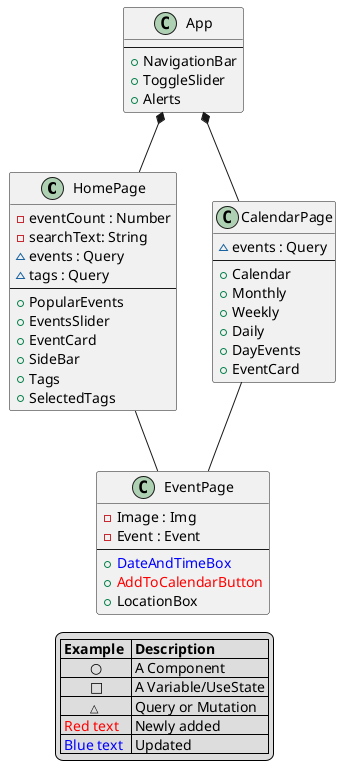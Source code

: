 @startuml FrontEndClassDiagram
class HomePage {
    - eventCount : Number
    - searchText: String
    ~ events : Query
    ~ tags : Query
    --
    + PopularEvents
    + EventsSlider
    + EventCard
    + SideBar
    + Tags 
    + SelectedTags
}

class App {
    --
    + NavigationBar
    + ToggleSlider
    + Alerts
}
class CalendarPage {
    ~ events : Query
    --
    + Calendar
    + Monthly
    + Weekly
    + Daily
    + DayEvents
    + EventCard
}
class EventPage {
    -Image : Img
    -Event : Event
    --
    + <color:blue>DateAndTimeBox
    + <color:red>AddToCalendarButton
    + LocationBox
}

App*-- HomePage 
App*-- CalendarPage   
HomePage-- EventPage
CalendarPage-- EventPage

legend
    |= Example  |= Description |
    |        ○ | A Component |
    |        □ | A Variable/UseState |
    |        <size:11>△ | Query or Mutation |
    |<color:red> Red text | Newly added|
    |<color:blue> Blue text | Updated |
endlegend
@enduml


class AddEventPage {
}
class VerifyPage {
}
class AccountPage {
}
class LoginPage {
    }
